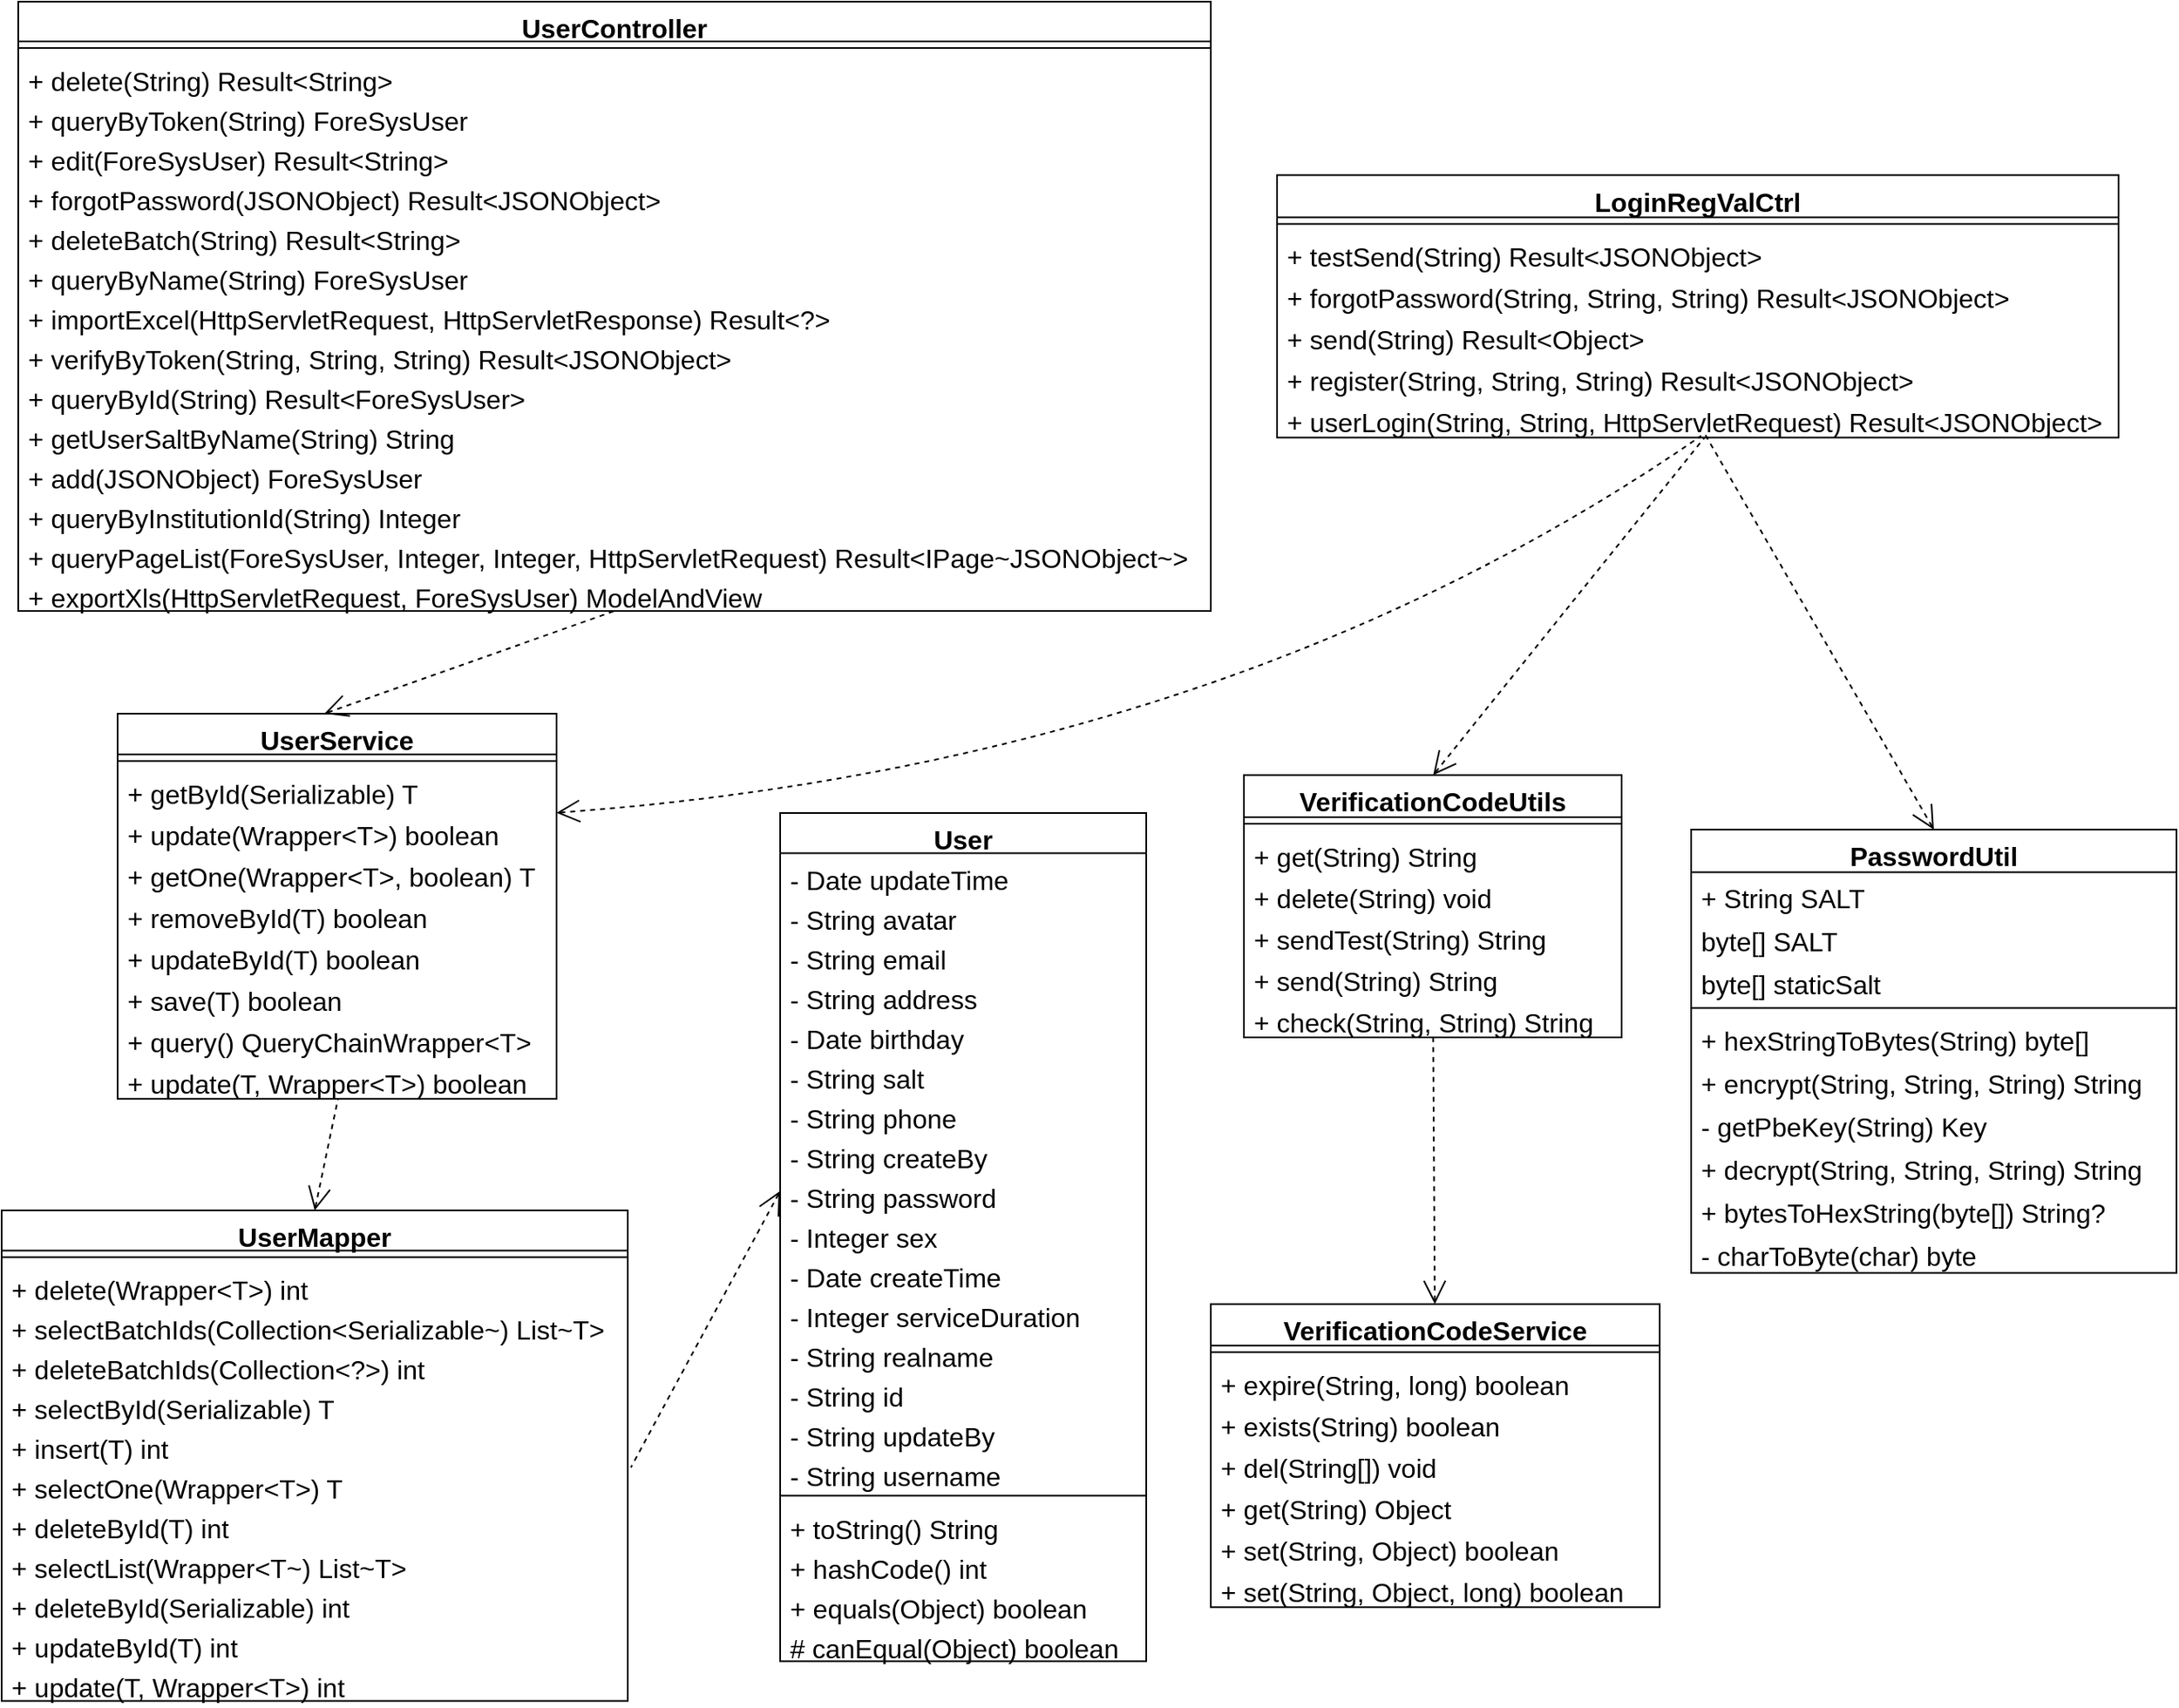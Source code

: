 <mxfile version="24.4.4" type="github">
  <diagram name="第 1 页" id="JgA8WgljMYyJsv3ChiZQ">
    <mxGraphModel dx="1509" dy="777" grid="1" gridSize="10" guides="1" tooltips="1" connect="1" arrows="1" fold="1" page="1" pageScale="1" pageWidth="827" pageHeight="1169" math="0" shadow="0">
      <root>
        <mxCell id="0" />
        <mxCell id="1" parent="0" />
        <mxCell id="8F2F4Qj4jnsT0UrAXVE7-392" value="UserController" style="swimlane;fontStyle=1;align=center;verticalAlign=top;childLayout=stackLayout;horizontal=1;startSize=24;horizontalStack=0;resizeParent=1;resizeParentMax=0;resizeLast=0;collapsible=0;marginBottom=0;fontSize=16;" vertex="1" parent="1">
          <mxGeometry x="20" y="250" width="720" height="368" as="geometry" />
        </mxCell>
        <mxCell id="8F2F4Qj4jnsT0UrAXVE7-393" style="line;strokeWidth=1;fillColor=none;align=left;verticalAlign=middle;spacingTop=-1;spacingLeft=3;spacingRight=3;rotatable=0;labelPosition=right;points=[];portConstraint=eastwest;strokeColor=inherit;fontSize=16;" vertex="1" parent="8F2F4Qj4jnsT0UrAXVE7-392">
          <mxGeometry y="24" width="720" height="8" as="geometry" />
        </mxCell>
        <mxCell id="8F2F4Qj4jnsT0UrAXVE7-394" value="+ delete(String) Result&lt;String&gt;" style="text;strokeColor=none;fillColor=none;align=left;verticalAlign=top;spacingLeft=4;spacingRight=4;overflow=hidden;rotatable=0;points=[[0,0.5],[1,0.5]];portConstraint=eastwest;fontSize=16;" vertex="1" parent="8F2F4Qj4jnsT0UrAXVE7-392">
          <mxGeometry y="32" width="720" height="24" as="geometry" />
        </mxCell>
        <mxCell id="8F2F4Qj4jnsT0UrAXVE7-395" value="+ queryByToken(String) ForeSysUser" style="text;strokeColor=none;fillColor=none;align=left;verticalAlign=top;spacingLeft=4;spacingRight=4;overflow=hidden;rotatable=0;points=[[0,0.5],[1,0.5]];portConstraint=eastwest;fontSize=16;" vertex="1" parent="8F2F4Qj4jnsT0UrAXVE7-392">
          <mxGeometry y="56" width="720" height="24" as="geometry" />
        </mxCell>
        <mxCell id="8F2F4Qj4jnsT0UrAXVE7-396" value="+ edit(ForeSysUser) Result&lt;String&gt;" style="text;strokeColor=none;fillColor=none;align=left;verticalAlign=top;spacingLeft=4;spacingRight=4;overflow=hidden;rotatable=0;points=[[0,0.5],[1,0.5]];portConstraint=eastwest;fontSize=16;" vertex="1" parent="8F2F4Qj4jnsT0UrAXVE7-392">
          <mxGeometry y="80" width="720" height="24" as="geometry" />
        </mxCell>
        <mxCell id="8F2F4Qj4jnsT0UrAXVE7-397" value="+ forgotPassword(JSONObject) Result&lt;JSONObject&gt;" style="text;strokeColor=none;fillColor=none;align=left;verticalAlign=top;spacingLeft=4;spacingRight=4;overflow=hidden;rotatable=0;points=[[0,0.5],[1,0.5]];portConstraint=eastwest;fontSize=16;" vertex="1" parent="8F2F4Qj4jnsT0UrAXVE7-392">
          <mxGeometry y="104" width="720" height="24" as="geometry" />
        </mxCell>
        <mxCell id="8F2F4Qj4jnsT0UrAXVE7-398" value="+ deleteBatch(String) Result&lt;String&gt;" style="text;strokeColor=none;fillColor=none;align=left;verticalAlign=top;spacingLeft=4;spacingRight=4;overflow=hidden;rotatable=0;points=[[0,0.5],[1,0.5]];portConstraint=eastwest;fontSize=16;" vertex="1" parent="8F2F4Qj4jnsT0UrAXVE7-392">
          <mxGeometry y="128" width="720" height="24" as="geometry" />
        </mxCell>
        <mxCell id="8F2F4Qj4jnsT0UrAXVE7-399" value="+ queryByName(String) ForeSysUser" style="text;strokeColor=none;fillColor=none;align=left;verticalAlign=top;spacingLeft=4;spacingRight=4;overflow=hidden;rotatable=0;points=[[0,0.5],[1,0.5]];portConstraint=eastwest;fontSize=16;" vertex="1" parent="8F2F4Qj4jnsT0UrAXVE7-392">
          <mxGeometry y="152" width="720" height="24" as="geometry" />
        </mxCell>
        <mxCell id="8F2F4Qj4jnsT0UrAXVE7-400" value="+ importExcel(HttpServletRequest, HttpServletResponse) Result&lt;?&gt;" style="text;strokeColor=none;fillColor=none;align=left;verticalAlign=top;spacingLeft=4;spacingRight=4;overflow=hidden;rotatable=0;points=[[0,0.5],[1,0.5]];portConstraint=eastwest;fontSize=16;" vertex="1" parent="8F2F4Qj4jnsT0UrAXVE7-392">
          <mxGeometry y="176" width="720" height="24" as="geometry" />
        </mxCell>
        <mxCell id="8F2F4Qj4jnsT0UrAXVE7-401" value="+ verifyByToken(String, String, String) Result&lt;JSONObject&gt;" style="text;strokeColor=none;fillColor=none;align=left;verticalAlign=top;spacingLeft=4;spacingRight=4;overflow=hidden;rotatable=0;points=[[0,0.5],[1,0.5]];portConstraint=eastwest;fontSize=16;" vertex="1" parent="8F2F4Qj4jnsT0UrAXVE7-392">
          <mxGeometry y="200" width="720" height="24" as="geometry" />
        </mxCell>
        <mxCell id="8F2F4Qj4jnsT0UrAXVE7-402" value="+ queryById(String) Result&lt;ForeSysUser&gt;" style="text;strokeColor=none;fillColor=none;align=left;verticalAlign=top;spacingLeft=4;spacingRight=4;overflow=hidden;rotatable=0;points=[[0,0.5],[1,0.5]];portConstraint=eastwest;fontSize=16;" vertex="1" parent="8F2F4Qj4jnsT0UrAXVE7-392">
          <mxGeometry y="224" width="720" height="24" as="geometry" />
        </mxCell>
        <mxCell id="8F2F4Qj4jnsT0UrAXVE7-403" value="+ getUserSaltByName(String) String" style="text;strokeColor=none;fillColor=none;align=left;verticalAlign=top;spacingLeft=4;spacingRight=4;overflow=hidden;rotatable=0;points=[[0,0.5],[1,0.5]];portConstraint=eastwest;fontSize=16;" vertex="1" parent="8F2F4Qj4jnsT0UrAXVE7-392">
          <mxGeometry y="248" width="720" height="24" as="geometry" />
        </mxCell>
        <mxCell id="8F2F4Qj4jnsT0UrAXVE7-404" value="+ add(JSONObject) ForeSysUser" style="text;strokeColor=none;fillColor=none;align=left;verticalAlign=top;spacingLeft=4;spacingRight=4;overflow=hidden;rotatable=0;points=[[0,0.5],[1,0.5]];portConstraint=eastwest;fontSize=16;" vertex="1" parent="8F2F4Qj4jnsT0UrAXVE7-392">
          <mxGeometry y="272" width="720" height="24" as="geometry" />
        </mxCell>
        <mxCell id="8F2F4Qj4jnsT0UrAXVE7-405" value="+ queryByInstitutionId(String) Integer" style="text;strokeColor=none;fillColor=none;align=left;verticalAlign=top;spacingLeft=4;spacingRight=4;overflow=hidden;rotatable=0;points=[[0,0.5],[1,0.5]];portConstraint=eastwest;fontSize=16;" vertex="1" parent="8F2F4Qj4jnsT0UrAXVE7-392">
          <mxGeometry y="296" width="720" height="24" as="geometry" />
        </mxCell>
        <mxCell id="8F2F4Qj4jnsT0UrAXVE7-406" value="+ queryPageList(ForeSysUser, Integer, Integer, HttpServletRequest) Result&lt;IPage~JSONObject~&gt;" style="text;strokeColor=none;fillColor=none;align=left;verticalAlign=top;spacingLeft=4;spacingRight=4;overflow=hidden;rotatable=0;points=[[0,0.5],[1,0.5]];portConstraint=eastwest;fontSize=16;" vertex="1" parent="8F2F4Qj4jnsT0UrAXVE7-392">
          <mxGeometry y="320" width="720" height="24" as="geometry" />
        </mxCell>
        <mxCell id="8F2F4Qj4jnsT0UrAXVE7-407" value="+ exportXls(HttpServletRequest, ForeSysUser) ModelAndView" style="text;strokeColor=none;fillColor=none;align=left;verticalAlign=top;spacingLeft=4;spacingRight=4;overflow=hidden;rotatable=0;points=[[0,0.5],[1,0.5]];portConstraint=eastwest;fontSize=16;" vertex="1" parent="8F2F4Qj4jnsT0UrAXVE7-392">
          <mxGeometry y="344" width="720" height="24" as="geometry" />
        </mxCell>
        <mxCell id="8F2F4Qj4jnsT0UrAXVE7-408" value="UserService" style="swimlane;fontStyle=1;align=center;verticalAlign=top;childLayout=stackLayout;horizontal=1;startSize=24.632;horizontalStack=0;resizeParent=1;resizeParentMax=0;resizeLast=0;collapsible=0;marginBottom=0;fontSize=16;" vertex="1" parent="1">
          <mxGeometry x="80" y="680" width="265" height="232.632" as="geometry" />
        </mxCell>
        <mxCell id="8F2F4Qj4jnsT0UrAXVE7-409" style="line;strokeWidth=1;fillColor=none;align=left;verticalAlign=middle;spacingTop=-1;spacingLeft=3;spacingRight=3;rotatable=0;labelPosition=right;points=[];portConstraint=eastwest;strokeColor=inherit;fontSize=16;" vertex="1" parent="8F2F4Qj4jnsT0UrAXVE7-408">
          <mxGeometry y="24.632" width="265" height="8" as="geometry" />
        </mxCell>
        <mxCell id="8F2F4Qj4jnsT0UrAXVE7-410" value="+ getById(Serializable) T" style="text;strokeColor=none;fillColor=none;align=left;verticalAlign=top;spacingLeft=4;spacingRight=4;overflow=hidden;rotatable=0;points=[[0,0.5],[1,0.5]];portConstraint=eastwest;fontSize=16;" vertex="1" parent="8F2F4Qj4jnsT0UrAXVE7-408">
          <mxGeometry y="32.632" width="265" height="25" as="geometry" />
        </mxCell>
        <mxCell id="8F2F4Qj4jnsT0UrAXVE7-411" value="+ update(Wrapper&lt;T&gt;) boolean" style="text;strokeColor=none;fillColor=none;align=left;verticalAlign=top;spacingLeft=4;spacingRight=4;overflow=hidden;rotatable=0;points=[[0,0.5],[1,0.5]];portConstraint=eastwest;fontSize=16;" vertex="1" parent="8F2F4Qj4jnsT0UrAXVE7-408">
          <mxGeometry y="57.632" width="265" height="25" as="geometry" />
        </mxCell>
        <mxCell id="8F2F4Qj4jnsT0UrAXVE7-412" value="+ getOne(Wrapper&lt;T&gt;, boolean) T" style="text;strokeColor=none;fillColor=none;align=left;verticalAlign=top;spacingLeft=4;spacingRight=4;overflow=hidden;rotatable=0;points=[[0,0.5],[1,0.5]];portConstraint=eastwest;fontSize=16;" vertex="1" parent="8F2F4Qj4jnsT0UrAXVE7-408">
          <mxGeometry y="82.632" width="265" height="25" as="geometry" />
        </mxCell>
        <mxCell id="8F2F4Qj4jnsT0UrAXVE7-413" value="+ removeById(T) boolean" style="text;strokeColor=none;fillColor=none;align=left;verticalAlign=top;spacingLeft=4;spacingRight=4;overflow=hidden;rotatable=0;points=[[0,0.5],[1,0.5]];portConstraint=eastwest;fontSize=16;" vertex="1" parent="8F2F4Qj4jnsT0UrAXVE7-408">
          <mxGeometry y="107.632" width="265" height="25" as="geometry" />
        </mxCell>
        <mxCell id="8F2F4Qj4jnsT0UrAXVE7-414" value="+ updateById(T) boolean" style="text;strokeColor=none;fillColor=none;align=left;verticalAlign=top;spacingLeft=4;spacingRight=4;overflow=hidden;rotatable=0;points=[[0,0.5],[1,0.5]];portConstraint=eastwest;fontSize=16;" vertex="1" parent="8F2F4Qj4jnsT0UrAXVE7-408">
          <mxGeometry y="132.632" width="265" height="25" as="geometry" />
        </mxCell>
        <mxCell id="8F2F4Qj4jnsT0UrAXVE7-415" value="+ save(T) boolean" style="text;strokeColor=none;fillColor=none;align=left;verticalAlign=top;spacingLeft=4;spacingRight=4;overflow=hidden;rotatable=0;points=[[0,0.5],[1,0.5]];portConstraint=eastwest;fontSize=16;" vertex="1" parent="8F2F4Qj4jnsT0UrAXVE7-408">
          <mxGeometry y="157.632" width="265" height="25" as="geometry" />
        </mxCell>
        <mxCell id="8F2F4Qj4jnsT0UrAXVE7-416" value="+ query() QueryChainWrapper&lt;T&gt;" style="text;strokeColor=none;fillColor=none;align=left;verticalAlign=top;spacingLeft=4;spacingRight=4;overflow=hidden;rotatable=0;points=[[0,0.5],[1,0.5]];portConstraint=eastwest;fontSize=16;" vertex="1" parent="8F2F4Qj4jnsT0UrAXVE7-408">
          <mxGeometry y="182.632" width="265" height="25" as="geometry" />
        </mxCell>
        <mxCell id="8F2F4Qj4jnsT0UrAXVE7-417" value="+ update(T, Wrapper&lt;T&gt;) boolean" style="text;strokeColor=none;fillColor=none;align=left;verticalAlign=top;spacingLeft=4;spacingRight=4;overflow=hidden;rotatable=0;points=[[0,0.5],[1,0.5]];portConstraint=eastwest;fontSize=16;" vertex="1" parent="8F2F4Qj4jnsT0UrAXVE7-408">
          <mxGeometry y="207.632" width="265" height="25" as="geometry" />
        </mxCell>
        <mxCell id="8F2F4Qj4jnsT0UrAXVE7-418" value="User" style="swimlane;fontStyle=1;align=center;verticalAlign=top;childLayout=stackLayout;horizontal=1;startSize=24.286;horizontalStack=0;resizeParent=1;resizeParentMax=0;resizeLast=0;collapsible=0;marginBottom=0;fontSize=16;" vertex="1" parent="1">
          <mxGeometry x="480" y="740" width="221" height="512.286" as="geometry" />
        </mxCell>
        <mxCell id="8F2F4Qj4jnsT0UrAXVE7-419" value="- Date updateTime" style="text;strokeColor=none;fillColor=none;align=left;verticalAlign=top;spacingLeft=4;spacingRight=4;overflow=hidden;rotatable=0;points=[[0,0.5],[1,0.5]];portConstraint=eastwest;fontSize=16;" vertex="1" parent="8F2F4Qj4jnsT0UrAXVE7-418">
          <mxGeometry y="24.286" width="221" height="24" as="geometry" />
        </mxCell>
        <mxCell id="8F2F4Qj4jnsT0UrAXVE7-420" value="- String avatar" style="text;strokeColor=none;fillColor=none;align=left;verticalAlign=top;spacingLeft=4;spacingRight=4;overflow=hidden;rotatable=0;points=[[0,0.5],[1,0.5]];portConstraint=eastwest;fontSize=16;" vertex="1" parent="8F2F4Qj4jnsT0UrAXVE7-418">
          <mxGeometry y="48.286" width="221" height="24" as="geometry" />
        </mxCell>
        <mxCell id="8F2F4Qj4jnsT0UrAXVE7-421" value="- String email" style="text;strokeColor=none;fillColor=none;align=left;verticalAlign=top;spacingLeft=4;spacingRight=4;overflow=hidden;rotatable=0;points=[[0,0.5],[1,0.5]];portConstraint=eastwest;fontSize=16;" vertex="1" parent="8F2F4Qj4jnsT0UrAXVE7-418">
          <mxGeometry y="72.286" width="221" height="24" as="geometry" />
        </mxCell>
        <mxCell id="8F2F4Qj4jnsT0UrAXVE7-422" value="- String address" style="text;strokeColor=none;fillColor=none;align=left;verticalAlign=top;spacingLeft=4;spacingRight=4;overflow=hidden;rotatable=0;points=[[0,0.5],[1,0.5]];portConstraint=eastwest;fontSize=16;" vertex="1" parent="8F2F4Qj4jnsT0UrAXVE7-418">
          <mxGeometry y="96.286" width="221" height="24" as="geometry" />
        </mxCell>
        <mxCell id="8F2F4Qj4jnsT0UrAXVE7-423" value="- Date birthday" style="text;strokeColor=none;fillColor=none;align=left;verticalAlign=top;spacingLeft=4;spacingRight=4;overflow=hidden;rotatable=0;points=[[0,0.5],[1,0.5]];portConstraint=eastwest;fontSize=16;" vertex="1" parent="8F2F4Qj4jnsT0UrAXVE7-418">
          <mxGeometry y="120.286" width="221" height="24" as="geometry" />
        </mxCell>
        <mxCell id="8F2F4Qj4jnsT0UrAXVE7-424" value="- String salt" style="text;strokeColor=none;fillColor=none;align=left;verticalAlign=top;spacingLeft=4;spacingRight=4;overflow=hidden;rotatable=0;points=[[0,0.5],[1,0.5]];portConstraint=eastwest;fontSize=16;" vertex="1" parent="8F2F4Qj4jnsT0UrAXVE7-418">
          <mxGeometry y="144.286" width="221" height="24" as="geometry" />
        </mxCell>
        <mxCell id="8F2F4Qj4jnsT0UrAXVE7-425" value="- String phone" style="text;strokeColor=none;fillColor=none;align=left;verticalAlign=top;spacingLeft=4;spacingRight=4;overflow=hidden;rotatable=0;points=[[0,0.5],[1,0.5]];portConstraint=eastwest;fontSize=16;" vertex="1" parent="8F2F4Qj4jnsT0UrAXVE7-418">
          <mxGeometry y="168.286" width="221" height="24" as="geometry" />
        </mxCell>
        <mxCell id="8F2F4Qj4jnsT0UrAXVE7-426" value="- String createBy" style="text;strokeColor=none;fillColor=none;align=left;verticalAlign=top;spacingLeft=4;spacingRight=4;overflow=hidden;rotatable=0;points=[[0,0.5],[1,0.5]];portConstraint=eastwest;fontSize=16;" vertex="1" parent="8F2F4Qj4jnsT0UrAXVE7-418">
          <mxGeometry y="192.286" width="221" height="24" as="geometry" />
        </mxCell>
        <mxCell id="8F2F4Qj4jnsT0UrAXVE7-427" value="- String password" style="text;strokeColor=none;fillColor=none;align=left;verticalAlign=top;spacingLeft=4;spacingRight=4;overflow=hidden;rotatable=0;points=[[0,0.5],[1,0.5]];portConstraint=eastwest;fontSize=16;" vertex="1" parent="8F2F4Qj4jnsT0UrAXVE7-418">
          <mxGeometry y="216.286" width="221" height="24" as="geometry" />
        </mxCell>
        <mxCell id="8F2F4Qj4jnsT0UrAXVE7-428" value="- Integer sex" style="text;strokeColor=none;fillColor=none;align=left;verticalAlign=top;spacingLeft=4;spacingRight=4;overflow=hidden;rotatable=0;points=[[0,0.5],[1,0.5]];portConstraint=eastwest;fontSize=16;" vertex="1" parent="8F2F4Qj4jnsT0UrAXVE7-418">
          <mxGeometry y="240.286" width="221" height="24" as="geometry" />
        </mxCell>
        <mxCell id="8F2F4Qj4jnsT0UrAXVE7-429" value="- Date createTime" style="text;strokeColor=none;fillColor=none;align=left;verticalAlign=top;spacingLeft=4;spacingRight=4;overflow=hidden;rotatable=0;points=[[0,0.5],[1,0.5]];portConstraint=eastwest;fontSize=16;" vertex="1" parent="8F2F4Qj4jnsT0UrAXVE7-418">
          <mxGeometry y="264.286" width="221" height="24" as="geometry" />
        </mxCell>
        <mxCell id="8F2F4Qj4jnsT0UrAXVE7-430" value="- Integer serviceDuration" style="text;strokeColor=none;fillColor=none;align=left;verticalAlign=top;spacingLeft=4;spacingRight=4;overflow=hidden;rotatable=0;points=[[0,0.5],[1,0.5]];portConstraint=eastwest;fontSize=16;" vertex="1" parent="8F2F4Qj4jnsT0UrAXVE7-418">
          <mxGeometry y="288.286" width="221" height="24" as="geometry" />
        </mxCell>
        <mxCell id="8F2F4Qj4jnsT0UrAXVE7-431" value="- String realname" style="text;strokeColor=none;fillColor=none;align=left;verticalAlign=top;spacingLeft=4;spacingRight=4;overflow=hidden;rotatable=0;points=[[0,0.5],[1,0.5]];portConstraint=eastwest;fontSize=16;" vertex="1" parent="8F2F4Qj4jnsT0UrAXVE7-418">
          <mxGeometry y="312.286" width="221" height="24" as="geometry" />
        </mxCell>
        <mxCell id="8F2F4Qj4jnsT0UrAXVE7-432" value="- String id" style="text;strokeColor=none;fillColor=none;align=left;verticalAlign=top;spacingLeft=4;spacingRight=4;overflow=hidden;rotatable=0;points=[[0,0.5],[1,0.5]];portConstraint=eastwest;fontSize=16;" vertex="1" parent="8F2F4Qj4jnsT0UrAXVE7-418">
          <mxGeometry y="336.286" width="221" height="24" as="geometry" />
        </mxCell>
        <mxCell id="8F2F4Qj4jnsT0UrAXVE7-433" value="- String updateBy" style="text;strokeColor=none;fillColor=none;align=left;verticalAlign=top;spacingLeft=4;spacingRight=4;overflow=hidden;rotatable=0;points=[[0,0.5],[1,0.5]];portConstraint=eastwest;fontSize=16;" vertex="1" parent="8F2F4Qj4jnsT0UrAXVE7-418">
          <mxGeometry y="360.286" width="221" height="24" as="geometry" />
        </mxCell>
        <mxCell id="8F2F4Qj4jnsT0UrAXVE7-434" value="- String username" style="text;strokeColor=none;fillColor=none;align=left;verticalAlign=top;spacingLeft=4;spacingRight=4;overflow=hidden;rotatable=0;points=[[0,0.5],[1,0.5]];portConstraint=eastwest;fontSize=16;" vertex="1" parent="8F2F4Qj4jnsT0UrAXVE7-418">
          <mxGeometry y="384.286" width="221" height="24" as="geometry" />
        </mxCell>
        <mxCell id="8F2F4Qj4jnsT0UrAXVE7-435" style="line;strokeWidth=1;fillColor=none;align=left;verticalAlign=middle;spacingTop=-1;spacingLeft=3;spacingRight=3;rotatable=0;labelPosition=right;points=[];portConstraint=eastwest;strokeColor=inherit;fontSize=16;" vertex="1" parent="8F2F4Qj4jnsT0UrAXVE7-418">
          <mxGeometry y="408.286" width="221" height="8" as="geometry" />
        </mxCell>
        <mxCell id="8F2F4Qj4jnsT0UrAXVE7-436" value="+ toString() String" style="text;strokeColor=none;fillColor=none;align=left;verticalAlign=top;spacingLeft=4;spacingRight=4;overflow=hidden;rotatable=0;points=[[0,0.5],[1,0.5]];portConstraint=eastwest;fontSize=16;" vertex="1" parent="8F2F4Qj4jnsT0UrAXVE7-418">
          <mxGeometry y="416.286" width="221" height="24" as="geometry" />
        </mxCell>
        <mxCell id="8F2F4Qj4jnsT0UrAXVE7-437" value="+ hashCode() int" style="text;strokeColor=none;fillColor=none;align=left;verticalAlign=top;spacingLeft=4;spacingRight=4;overflow=hidden;rotatable=0;points=[[0,0.5],[1,0.5]];portConstraint=eastwest;fontSize=16;" vertex="1" parent="8F2F4Qj4jnsT0UrAXVE7-418">
          <mxGeometry y="440.286" width="221" height="24" as="geometry" />
        </mxCell>
        <mxCell id="8F2F4Qj4jnsT0UrAXVE7-438" value="+ equals(Object) boolean" style="text;strokeColor=none;fillColor=none;align=left;verticalAlign=top;spacingLeft=4;spacingRight=4;overflow=hidden;rotatable=0;points=[[0,0.5],[1,0.5]];portConstraint=eastwest;fontSize=16;" vertex="1" parent="8F2F4Qj4jnsT0UrAXVE7-418">
          <mxGeometry y="464.286" width="221" height="24" as="geometry" />
        </mxCell>
        <mxCell id="8F2F4Qj4jnsT0UrAXVE7-439" value="# canEqual(Object) boolean" style="text;strokeColor=none;fillColor=none;align=left;verticalAlign=top;spacingLeft=4;spacingRight=4;overflow=hidden;rotatable=0;points=[[0,0.5],[1,0.5]];portConstraint=eastwest;fontSize=16;" vertex="1" parent="8F2F4Qj4jnsT0UrAXVE7-418">
          <mxGeometry y="488.286" width="221" height="24" as="geometry" />
        </mxCell>
        <mxCell id="8F2F4Qj4jnsT0UrAXVE7-440" value="UserMapper" style="swimlane;fontStyle=1;align=center;verticalAlign=top;childLayout=stackLayout;horizontal=1;startSize=24.24;horizontalStack=0;resizeParent=1;resizeParentMax=0;resizeLast=0;collapsible=0;marginBottom=0;fontSize=16;" vertex="1" parent="1">
          <mxGeometry x="10" y="980" width="378" height="296.24" as="geometry" />
        </mxCell>
        <mxCell id="8F2F4Qj4jnsT0UrAXVE7-441" style="line;strokeWidth=1;fillColor=none;align=left;verticalAlign=middle;spacingTop=-1;spacingLeft=3;spacingRight=3;rotatable=0;labelPosition=right;points=[];portConstraint=eastwest;strokeColor=inherit;fontSize=16;" vertex="1" parent="8F2F4Qj4jnsT0UrAXVE7-440">
          <mxGeometry y="24.24" width="378" height="8" as="geometry" />
        </mxCell>
        <mxCell id="8F2F4Qj4jnsT0UrAXVE7-442" value="+ delete(Wrapper&lt;T&gt;) int" style="text;strokeColor=none;fillColor=none;align=left;verticalAlign=top;spacingLeft=4;spacingRight=4;overflow=hidden;rotatable=0;points=[[0,0.5],[1,0.5]];portConstraint=eastwest;fontSize=16;" vertex="1" parent="8F2F4Qj4jnsT0UrAXVE7-440">
          <mxGeometry y="32.24" width="378" height="24" as="geometry" />
        </mxCell>
        <mxCell id="8F2F4Qj4jnsT0UrAXVE7-443" value="+ selectBatchIds(Collection&lt;Serializable~) List~T&gt;" style="text;strokeColor=none;fillColor=none;align=left;verticalAlign=top;spacingLeft=4;spacingRight=4;overflow=hidden;rotatable=0;points=[[0,0.5],[1,0.5]];portConstraint=eastwest;fontSize=16;" vertex="1" parent="8F2F4Qj4jnsT0UrAXVE7-440">
          <mxGeometry y="56.24" width="378" height="24" as="geometry" />
        </mxCell>
        <mxCell id="8F2F4Qj4jnsT0UrAXVE7-444" value="+ deleteBatchIds(Collection&lt;?&gt;) int" style="text;strokeColor=none;fillColor=none;align=left;verticalAlign=top;spacingLeft=4;spacingRight=4;overflow=hidden;rotatable=0;points=[[0,0.5],[1,0.5]];portConstraint=eastwest;fontSize=16;" vertex="1" parent="8F2F4Qj4jnsT0UrAXVE7-440">
          <mxGeometry y="80.24" width="378" height="24" as="geometry" />
        </mxCell>
        <mxCell id="8F2F4Qj4jnsT0UrAXVE7-445" value="+ selectById(Serializable) T" style="text;strokeColor=none;fillColor=none;align=left;verticalAlign=top;spacingLeft=4;spacingRight=4;overflow=hidden;rotatable=0;points=[[0,0.5],[1,0.5]];portConstraint=eastwest;fontSize=16;" vertex="1" parent="8F2F4Qj4jnsT0UrAXVE7-440">
          <mxGeometry y="104.24" width="378" height="24" as="geometry" />
        </mxCell>
        <mxCell id="8F2F4Qj4jnsT0UrAXVE7-446" value="+ insert(T) int" style="text;strokeColor=none;fillColor=none;align=left;verticalAlign=top;spacingLeft=4;spacingRight=4;overflow=hidden;rotatable=0;points=[[0,0.5],[1,0.5]];portConstraint=eastwest;fontSize=16;" vertex="1" parent="8F2F4Qj4jnsT0UrAXVE7-440">
          <mxGeometry y="128.24" width="378" height="24" as="geometry" />
        </mxCell>
        <mxCell id="8F2F4Qj4jnsT0UrAXVE7-447" value="+ selectOne(Wrapper&lt;T&gt;) T" style="text;strokeColor=none;fillColor=none;align=left;verticalAlign=top;spacingLeft=4;spacingRight=4;overflow=hidden;rotatable=0;points=[[0,0.5],[1,0.5]];portConstraint=eastwest;fontSize=16;" vertex="1" parent="8F2F4Qj4jnsT0UrAXVE7-440">
          <mxGeometry y="152.24" width="378" height="24" as="geometry" />
        </mxCell>
        <mxCell id="8F2F4Qj4jnsT0UrAXVE7-448" value="+ deleteById(T) int" style="text;strokeColor=none;fillColor=none;align=left;verticalAlign=top;spacingLeft=4;spacingRight=4;overflow=hidden;rotatable=0;points=[[0,0.5],[1,0.5]];portConstraint=eastwest;fontSize=16;" vertex="1" parent="8F2F4Qj4jnsT0UrAXVE7-440">
          <mxGeometry y="176.24" width="378" height="24" as="geometry" />
        </mxCell>
        <mxCell id="8F2F4Qj4jnsT0UrAXVE7-449" value="+ selectList(Wrapper&lt;T~) List~T&gt;" style="text;strokeColor=none;fillColor=none;align=left;verticalAlign=top;spacingLeft=4;spacingRight=4;overflow=hidden;rotatable=0;points=[[0,0.5],[1,0.5]];portConstraint=eastwest;fontSize=16;" vertex="1" parent="8F2F4Qj4jnsT0UrAXVE7-440">
          <mxGeometry y="200.24" width="378" height="24" as="geometry" />
        </mxCell>
        <mxCell id="8F2F4Qj4jnsT0UrAXVE7-450" value="+ deleteById(Serializable) int" style="text;strokeColor=none;fillColor=none;align=left;verticalAlign=top;spacingLeft=4;spacingRight=4;overflow=hidden;rotatable=0;points=[[0,0.5],[1,0.5]];portConstraint=eastwest;fontSize=16;" vertex="1" parent="8F2F4Qj4jnsT0UrAXVE7-440">
          <mxGeometry y="224.24" width="378" height="24" as="geometry" />
        </mxCell>
        <mxCell id="8F2F4Qj4jnsT0UrAXVE7-451" value="+ updateById(T) int" style="text;strokeColor=none;fillColor=none;align=left;verticalAlign=top;spacingLeft=4;spacingRight=4;overflow=hidden;rotatable=0;points=[[0,0.5],[1,0.5]];portConstraint=eastwest;fontSize=16;" vertex="1" parent="8F2F4Qj4jnsT0UrAXVE7-440">
          <mxGeometry y="248.24" width="378" height="24" as="geometry" />
        </mxCell>
        <mxCell id="8F2F4Qj4jnsT0UrAXVE7-452" value="+ update(T, Wrapper&lt;T&gt;) int" style="text;strokeColor=none;fillColor=none;align=left;verticalAlign=top;spacingLeft=4;spacingRight=4;overflow=hidden;rotatable=0;points=[[0,0.5],[1,0.5]];portConstraint=eastwest;fontSize=16;" vertex="1" parent="8F2F4Qj4jnsT0UrAXVE7-440">
          <mxGeometry y="272.24" width="378" height="24" as="geometry" />
        </mxCell>
        <mxCell id="8F2F4Qj4jnsT0UrAXVE7-453" value="VerificationCodeUtils" style="swimlane;fontStyle=1;align=center;verticalAlign=top;childLayout=stackLayout;horizontal=1;startSize=25.385;horizontalStack=0;resizeParent=1;resizeParentMax=0;resizeLast=0;collapsible=0;marginBottom=0;fontSize=16;" vertex="1" parent="1">
          <mxGeometry x="760" y="717.12" width="228" height="158.385" as="geometry" />
        </mxCell>
        <mxCell id="8F2F4Qj4jnsT0UrAXVE7-454" style="line;strokeWidth=1;fillColor=none;align=left;verticalAlign=middle;spacingTop=-1;spacingLeft=3;spacingRight=3;rotatable=0;labelPosition=right;points=[];portConstraint=eastwest;strokeColor=inherit;fontSize=16;" vertex="1" parent="8F2F4Qj4jnsT0UrAXVE7-453">
          <mxGeometry y="25.385" width="228" height="8" as="geometry" />
        </mxCell>
        <mxCell id="8F2F4Qj4jnsT0UrAXVE7-455" value="+ get(String) String" style="text;strokeColor=none;fillColor=none;align=left;verticalAlign=top;spacingLeft=4;spacingRight=4;overflow=hidden;rotatable=0;points=[[0,0.5],[1,0.5]];portConstraint=eastwest;fontSize=16;" vertex="1" parent="8F2F4Qj4jnsT0UrAXVE7-453">
          <mxGeometry y="33.385" width="228" height="25" as="geometry" />
        </mxCell>
        <mxCell id="8F2F4Qj4jnsT0UrAXVE7-456" value="+ delete(String) void" style="text;strokeColor=none;fillColor=none;align=left;verticalAlign=top;spacingLeft=4;spacingRight=4;overflow=hidden;rotatable=0;points=[[0,0.5],[1,0.5]];portConstraint=eastwest;fontSize=16;" vertex="1" parent="8F2F4Qj4jnsT0UrAXVE7-453">
          <mxGeometry y="58.385" width="228" height="25" as="geometry" />
        </mxCell>
        <mxCell id="8F2F4Qj4jnsT0UrAXVE7-457" value="+ sendTest(String) String" style="text;strokeColor=none;fillColor=none;align=left;verticalAlign=top;spacingLeft=4;spacingRight=4;overflow=hidden;rotatable=0;points=[[0,0.5],[1,0.5]];portConstraint=eastwest;fontSize=16;" vertex="1" parent="8F2F4Qj4jnsT0UrAXVE7-453">
          <mxGeometry y="83.385" width="228" height="25" as="geometry" />
        </mxCell>
        <mxCell id="8F2F4Qj4jnsT0UrAXVE7-458" value="+ send(String) String" style="text;strokeColor=none;fillColor=none;align=left;verticalAlign=top;spacingLeft=4;spacingRight=4;overflow=hidden;rotatable=0;points=[[0,0.5],[1,0.5]];portConstraint=eastwest;fontSize=16;" vertex="1" parent="8F2F4Qj4jnsT0UrAXVE7-453">
          <mxGeometry y="108.385" width="228" height="25" as="geometry" />
        </mxCell>
        <mxCell id="8F2F4Qj4jnsT0UrAXVE7-459" value="+ check(String, String) String" style="text;strokeColor=none;fillColor=none;align=left;verticalAlign=top;spacingLeft=4;spacingRight=4;overflow=hidden;rotatable=0;points=[[0,0.5],[1,0.5]];portConstraint=eastwest;fontSize=16;" vertex="1" parent="8F2F4Qj4jnsT0UrAXVE7-453">
          <mxGeometry y="133.385" width="228" height="25" as="geometry" />
        </mxCell>
        <mxCell id="8F2F4Qj4jnsT0UrAXVE7-460" value="LoginRegValCtrl" style="swimlane;fontStyle=1;align=center;verticalAlign=top;childLayout=stackLayout;horizontal=1;startSize=25.385;horizontalStack=0;resizeParent=1;resizeParentMax=0;resizeLast=0;collapsible=0;marginBottom=0;fontSize=16;" vertex="1" parent="1">
          <mxGeometry x="780" y="354.81" width="508" height="158.385" as="geometry" />
        </mxCell>
        <mxCell id="8F2F4Qj4jnsT0UrAXVE7-461" style="line;strokeWidth=1;fillColor=none;align=left;verticalAlign=middle;spacingTop=-1;spacingLeft=3;spacingRight=3;rotatable=0;labelPosition=right;points=[];portConstraint=eastwest;strokeColor=inherit;fontSize=16;" vertex="1" parent="8F2F4Qj4jnsT0UrAXVE7-460">
          <mxGeometry y="25.385" width="508" height="8" as="geometry" />
        </mxCell>
        <mxCell id="8F2F4Qj4jnsT0UrAXVE7-462" value="+ testSend(String) Result&lt;JSONObject&gt;" style="text;strokeColor=none;fillColor=none;align=left;verticalAlign=top;spacingLeft=4;spacingRight=4;overflow=hidden;rotatable=0;points=[[0,0.5],[1,0.5]];portConstraint=eastwest;fontSize=16;" vertex="1" parent="8F2F4Qj4jnsT0UrAXVE7-460">
          <mxGeometry y="33.385" width="508" height="25" as="geometry" />
        </mxCell>
        <mxCell id="8F2F4Qj4jnsT0UrAXVE7-463" value="+ forgotPassword(String, String, String) Result&lt;JSONObject&gt;" style="text;strokeColor=none;fillColor=none;align=left;verticalAlign=top;spacingLeft=4;spacingRight=4;overflow=hidden;rotatable=0;points=[[0,0.5],[1,0.5]];portConstraint=eastwest;fontSize=16;" vertex="1" parent="8F2F4Qj4jnsT0UrAXVE7-460">
          <mxGeometry y="58.385" width="508" height="25" as="geometry" />
        </mxCell>
        <mxCell id="8F2F4Qj4jnsT0UrAXVE7-464" value="+ send(String) Result&lt;Object&gt;" style="text;strokeColor=none;fillColor=none;align=left;verticalAlign=top;spacingLeft=4;spacingRight=4;overflow=hidden;rotatable=0;points=[[0,0.5],[1,0.5]];portConstraint=eastwest;fontSize=16;" vertex="1" parent="8F2F4Qj4jnsT0UrAXVE7-460">
          <mxGeometry y="83.385" width="508" height="25" as="geometry" />
        </mxCell>
        <mxCell id="8F2F4Qj4jnsT0UrAXVE7-465" value="+ register(String, String, String) Result&lt;JSONObject&gt;" style="text;strokeColor=none;fillColor=none;align=left;verticalAlign=top;spacingLeft=4;spacingRight=4;overflow=hidden;rotatable=0;points=[[0,0.5],[1,0.5]];portConstraint=eastwest;fontSize=16;" vertex="1" parent="8F2F4Qj4jnsT0UrAXVE7-460">
          <mxGeometry y="108.385" width="508" height="25" as="geometry" />
        </mxCell>
        <mxCell id="8F2F4Qj4jnsT0UrAXVE7-466" value="+ userLogin(String, String, HttpServletRequest) Result&lt;JSONObject&gt;" style="text;strokeColor=none;fillColor=none;align=left;verticalAlign=top;spacingLeft=4;spacingRight=4;overflow=hidden;rotatable=0;points=[[0,0.5],[1,0.5]];portConstraint=eastwest;fontSize=16;" vertex="1" parent="8F2F4Qj4jnsT0UrAXVE7-460">
          <mxGeometry y="133.385" width="508" height="25" as="geometry" />
        </mxCell>
        <mxCell id="8F2F4Qj4jnsT0UrAXVE7-467" value="VerificationCodeService" style="swimlane;fontStyle=1;align=center;verticalAlign=top;childLayout=stackLayout;horizontal=1;startSize=25.067;horizontalStack=0;resizeParent=1;resizeParentMax=0;resizeLast=0;collapsible=0;marginBottom=0;fontSize=16;" vertex="1" parent="1">
          <mxGeometry x="740" y="1036.59" width="271" height="183.067" as="geometry" />
        </mxCell>
        <mxCell id="8F2F4Qj4jnsT0UrAXVE7-468" style="line;strokeWidth=1;fillColor=none;align=left;verticalAlign=middle;spacingTop=-1;spacingLeft=3;spacingRight=3;rotatable=0;labelPosition=right;points=[];portConstraint=eastwest;strokeColor=inherit;fontSize=16;" vertex="1" parent="8F2F4Qj4jnsT0UrAXVE7-467">
          <mxGeometry y="25.067" width="271" height="8" as="geometry" />
        </mxCell>
        <mxCell id="8F2F4Qj4jnsT0UrAXVE7-469" value="+ expire(String, long) boolean" style="text;strokeColor=none;fillColor=none;align=left;verticalAlign=top;spacingLeft=4;spacingRight=4;overflow=hidden;rotatable=0;points=[[0,0.5],[1,0.5]];portConstraint=eastwest;fontSize=16;" vertex="1" parent="8F2F4Qj4jnsT0UrAXVE7-467">
          <mxGeometry y="33.067" width="271" height="25" as="geometry" />
        </mxCell>
        <mxCell id="8F2F4Qj4jnsT0UrAXVE7-470" value="+ exists(String) boolean" style="text;strokeColor=none;fillColor=none;align=left;verticalAlign=top;spacingLeft=4;spacingRight=4;overflow=hidden;rotatable=0;points=[[0,0.5],[1,0.5]];portConstraint=eastwest;fontSize=16;" vertex="1" parent="8F2F4Qj4jnsT0UrAXVE7-467">
          <mxGeometry y="58.067" width="271" height="25" as="geometry" />
        </mxCell>
        <mxCell id="8F2F4Qj4jnsT0UrAXVE7-471" value="+ del(String[]) void" style="text;strokeColor=none;fillColor=none;align=left;verticalAlign=top;spacingLeft=4;spacingRight=4;overflow=hidden;rotatable=0;points=[[0,0.5],[1,0.5]];portConstraint=eastwest;fontSize=16;" vertex="1" parent="8F2F4Qj4jnsT0UrAXVE7-467">
          <mxGeometry y="83.067" width="271" height="25" as="geometry" />
        </mxCell>
        <mxCell id="8F2F4Qj4jnsT0UrAXVE7-472" value="+ get(String) Object" style="text;strokeColor=none;fillColor=none;align=left;verticalAlign=top;spacingLeft=4;spacingRight=4;overflow=hidden;rotatable=0;points=[[0,0.5],[1,0.5]];portConstraint=eastwest;fontSize=16;" vertex="1" parent="8F2F4Qj4jnsT0UrAXVE7-467">
          <mxGeometry y="108.067" width="271" height="25" as="geometry" />
        </mxCell>
        <mxCell id="8F2F4Qj4jnsT0UrAXVE7-473" value="+ set(String, Object) boolean" style="text;strokeColor=none;fillColor=none;align=left;verticalAlign=top;spacingLeft=4;spacingRight=4;overflow=hidden;rotatable=0;points=[[0,0.5],[1,0.5]];portConstraint=eastwest;fontSize=16;" vertex="1" parent="8F2F4Qj4jnsT0UrAXVE7-467">
          <mxGeometry y="133.067" width="271" height="25" as="geometry" />
        </mxCell>
        <mxCell id="8F2F4Qj4jnsT0UrAXVE7-474" value="+ set(String, Object, long) boolean" style="text;strokeColor=none;fillColor=none;align=left;verticalAlign=top;spacingLeft=4;spacingRight=4;overflow=hidden;rotatable=0;points=[[0,0.5],[1,0.5]];portConstraint=eastwest;fontSize=16;" vertex="1" parent="8F2F4Qj4jnsT0UrAXVE7-467">
          <mxGeometry y="158.067" width="271" height="25" as="geometry" />
        </mxCell>
        <mxCell id="8F2F4Qj4jnsT0UrAXVE7-475" value="" style="dashed=1;startArrow=open;startSize=12;endArrow=none;exitX=0.471;exitY=0;entryX=0.5;entryY=1;rounded=0;fontSize=16;" edge="1" parent="1" source="8F2F4Qj4jnsT0UrAXVE7-408" target="8F2F4Qj4jnsT0UrAXVE7-392">
          <mxGeometry relative="1" as="geometry" />
        </mxCell>
        <mxCell id="8F2F4Qj4jnsT0UrAXVE7-476" value="" style="curved=1;dashed=1;startArrow=open;startSize=12;endArrow=none;exitX=1.003;exitY=0.256;entryX=0.504;entryY=0.961;rounded=0;fontSize=16;entryDx=0;entryDy=0;entryPerimeter=0;" edge="1" parent="1" source="8F2F4Qj4jnsT0UrAXVE7-408" target="8F2F4Qj4jnsT0UrAXVE7-466">
          <mxGeometry relative="1" as="geometry">
            <Array as="points">
              <mxPoint x="750" y="710" />
            </Array>
          </mxGeometry>
        </mxCell>
        <mxCell id="8F2F4Qj4jnsT0UrAXVE7-477" value="" style="curved=1;dashed=1;startArrow=open;startSize=12;endArrow=none;exitX=0.5;exitY=0;entryX=0.502;entryY=1;rounded=0;fontSize=16;" edge="1" parent="1" source="8F2F4Qj4jnsT0UrAXVE7-440" target="8F2F4Qj4jnsT0UrAXVE7-408">
          <mxGeometry relative="1" as="geometry">
            <Array as="points" />
          </mxGeometry>
        </mxCell>
        <mxCell id="8F2F4Qj4jnsT0UrAXVE7-478" value="" style="curved=1;dashed=1;startArrow=open;startSize=12;endArrow=none;entryX=1.005;entryY=0.124;rounded=0;entryDx=0;entryDy=0;entryPerimeter=0;fontSize=16;exitX=0;exitY=0.5;exitDx=0;exitDy=0;" edge="1" parent="1" source="8F2F4Qj4jnsT0UrAXVE7-427" target="8F2F4Qj4jnsT0UrAXVE7-447">
          <mxGeometry relative="1" as="geometry">
            <Array as="points" />
            <mxPoint x="640" y="990" as="sourcePoint" />
          </mxGeometry>
        </mxCell>
        <mxCell id="8F2F4Qj4jnsT0UrAXVE7-479" value="" style="dashed=1;startArrow=open;startSize=12;endArrow=none;exitX=0.501;exitY=-0.003;entryX=0.508;entryY=0.997;rounded=0;fontSize=16;" edge="1" parent="1" source="8F2F4Qj4jnsT0UrAXVE7-453" target="8F2F4Qj4jnsT0UrAXVE7-460">
          <mxGeometry relative="1" as="geometry" />
        </mxCell>
        <mxCell id="8F2F4Qj4jnsT0UrAXVE7-480" value="" style="dashed=1;startArrow=open;startSize=12;endArrow=none;exitX=0.499;exitY=-0.003;entryX=0.501;entryY=0.997;rounded=0;fontSize=16;" edge="1" parent="1" source="8F2F4Qj4jnsT0UrAXVE7-467" target="8F2F4Qj4jnsT0UrAXVE7-453">
          <mxGeometry relative="1" as="geometry" />
        </mxCell>
        <mxCell id="8F2F4Qj4jnsT0UrAXVE7-481" value="PasswordUtil" style="swimlane;fontStyle=1;align=center;verticalAlign=top;childLayout=stackLayout;horizontal=1;startSize=25.7;horizontalStack=0;resizeParent=1;resizeParentMax=0;resizeLast=0;collapsible=0;marginBottom=0;fontSize=16;" vertex="1" parent="1">
          <mxGeometry x="1030" y="750" width="293" height="267.7" as="geometry" />
        </mxCell>
        <mxCell id="8F2F4Qj4jnsT0UrAXVE7-482" value="+ String SALT" style="text;strokeColor=none;fillColor=none;align=left;verticalAlign=top;spacingLeft=4;spacingRight=4;overflow=hidden;rotatable=0;points=[[0,0.5],[1,0.5]];portConstraint=eastwest;fontSize=16;" vertex="1" parent="8F2F4Qj4jnsT0UrAXVE7-481">
          <mxGeometry y="25.7" width="293" height="26" as="geometry" />
        </mxCell>
        <mxCell id="8F2F4Qj4jnsT0UrAXVE7-483" value="byte[] SALT" style="text;strokeColor=none;fillColor=none;align=left;verticalAlign=top;spacingLeft=4;spacingRight=4;overflow=hidden;rotatable=0;points=[[0,0.5],[1,0.5]];portConstraint=eastwest;fontSize=16;" vertex="1" parent="8F2F4Qj4jnsT0UrAXVE7-481">
          <mxGeometry y="51.7" width="293" height="26" as="geometry" />
        </mxCell>
        <mxCell id="8F2F4Qj4jnsT0UrAXVE7-484" value="byte[] staticSalt" style="text;strokeColor=none;fillColor=none;align=left;verticalAlign=top;spacingLeft=4;spacingRight=4;overflow=hidden;rotatable=0;points=[[0,0.5],[1,0.5]];portConstraint=eastwest;fontSize=16;" vertex="1" parent="8F2F4Qj4jnsT0UrAXVE7-481">
          <mxGeometry y="77.7" width="293" height="26" as="geometry" />
        </mxCell>
        <mxCell id="8F2F4Qj4jnsT0UrAXVE7-485" style="line;strokeWidth=1;fillColor=none;align=left;verticalAlign=middle;spacingTop=-1;spacingLeft=3;spacingRight=3;rotatable=0;labelPosition=right;points=[];portConstraint=eastwest;strokeColor=inherit;fontSize=16;" vertex="1" parent="8F2F4Qj4jnsT0UrAXVE7-481">
          <mxGeometry y="103.7" width="293" height="8" as="geometry" />
        </mxCell>
        <mxCell id="8F2F4Qj4jnsT0UrAXVE7-486" value="+ hexStringToBytes(String) byte[]" style="text;strokeColor=none;fillColor=none;align=left;verticalAlign=top;spacingLeft=4;spacingRight=4;overflow=hidden;rotatable=0;points=[[0,0.5],[1,0.5]];portConstraint=eastwest;fontSize=16;" vertex="1" parent="8F2F4Qj4jnsT0UrAXVE7-481">
          <mxGeometry y="111.7" width="293" height="26" as="geometry" />
        </mxCell>
        <mxCell id="8F2F4Qj4jnsT0UrAXVE7-487" value="+ encrypt(String, String, String) String" style="text;strokeColor=none;fillColor=none;align=left;verticalAlign=top;spacingLeft=4;spacingRight=4;overflow=hidden;rotatable=0;points=[[0,0.5],[1,0.5]];portConstraint=eastwest;fontSize=16;" vertex="1" parent="8F2F4Qj4jnsT0UrAXVE7-481">
          <mxGeometry y="137.7" width="293" height="26" as="geometry" />
        </mxCell>
        <mxCell id="8F2F4Qj4jnsT0UrAXVE7-488" value="- getPbeKey(String) Key" style="text;strokeColor=none;fillColor=none;align=left;verticalAlign=top;spacingLeft=4;spacingRight=4;overflow=hidden;rotatable=0;points=[[0,0.5],[1,0.5]];portConstraint=eastwest;fontSize=16;" vertex="1" parent="8F2F4Qj4jnsT0UrAXVE7-481">
          <mxGeometry y="163.7" width="293" height="26" as="geometry" />
        </mxCell>
        <mxCell id="8F2F4Qj4jnsT0UrAXVE7-489" value="+ decrypt(String, String, String) String" style="text;strokeColor=none;fillColor=none;align=left;verticalAlign=top;spacingLeft=4;spacingRight=4;overflow=hidden;rotatable=0;points=[[0,0.5],[1,0.5]];portConstraint=eastwest;fontSize=16;" vertex="1" parent="8F2F4Qj4jnsT0UrAXVE7-481">
          <mxGeometry y="189.7" width="293" height="26" as="geometry" />
        </mxCell>
        <mxCell id="8F2F4Qj4jnsT0UrAXVE7-490" value="+ bytesToHexString(byte[]) String?" style="text;strokeColor=none;fillColor=none;align=left;verticalAlign=top;spacingLeft=4;spacingRight=4;overflow=hidden;rotatable=0;points=[[0,0.5],[1,0.5]];portConstraint=eastwest;fontSize=16;" vertex="1" parent="8F2F4Qj4jnsT0UrAXVE7-481">
          <mxGeometry y="215.7" width="293" height="26" as="geometry" />
        </mxCell>
        <mxCell id="8F2F4Qj4jnsT0UrAXVE7-491" value="- charToByte(char) byte" style="text;strokeColor=none;fillColor=none;align=left;verticalAlign=top;spacingLeft=4;spacingRight=4;overflow=hidden;rotatable=0;points=[[0,0.5],[1,0.5]];portConstraint=eastwest;fontSize=16;" vertex="1" parent="8F2F4Qj4jnsT0UrAXVE7-481">
          <mxGeometry y="241.7" width="293" height="26" as="geometry" />
        </mxCell>
        <mxCell id="8F2F4Qj4jnsT0UrAXVE7-492" value="" style="dashed=1;startArrow=open;startSize=12;endArrow=none;entryX=0.508;entryY=0.905;rounded=0;fontSize=16;entryDx=0;entryDy=0;entryPerimeter=0;exitX=0.5;exitY=0;exitDx=0;exitDy=0;" edge="1" parent="1" source="8F2F4Qj4jnsT0UrAXVE7-481" target="8F2F4Qj4jnsT0UrAXVE7-466">
          <mxGeometry relative="1" as="geometry">
            <mxPoint x="884" y="727" as="sourcePoint" />
            <mxPoint x="1040" y="522" as="targetPoint" />
          </mxGeometry>
        </mxCell>
      </root>
    </mxGraphModel>
  </diagram>
</mxfile>
